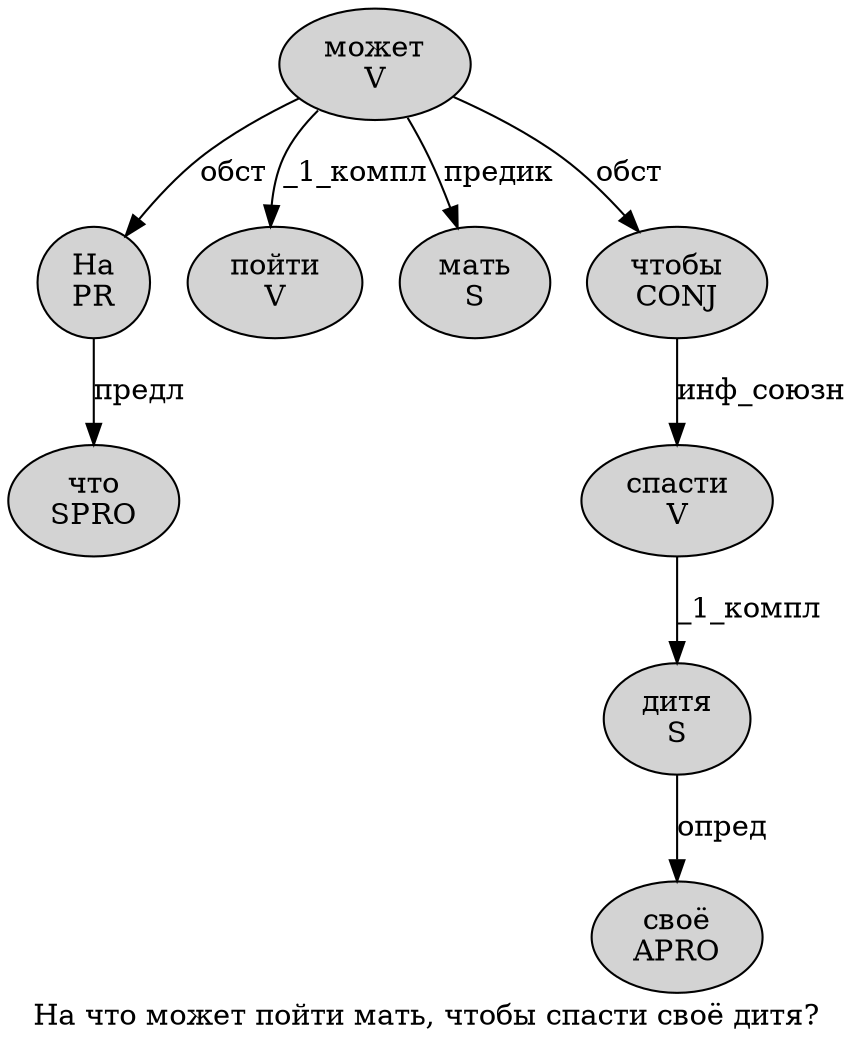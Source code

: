 digraph SENTENCE_245 {
	graph [label="На что может пойти мать, чтобы спасти своё дитя?"]
	node [style=filled]
		0 [label="На
PR" color="" fillcolor=lightgray penwidth=1 shape=ellipse]
		1 [label="что
SPRO" color="" fillcolor=lightgray penwidth=1 shape=ellipse]
		2 [label="может
V" color="" fillcolor=lightgray penwidth=1 shape=ellipse]
		3 [label="пойти
V" color="" fillcolor=lightgray penwidth=1 shape=ellipse]
		4 [label="мать
S" color="" fillcolor=lightgray penwidth=1 shape=ellipse]
		6 [label="чтобы
CONJ" color="" fillcolor=lightgray penwidth=1 shape=ellipse]
		7 [label="спасти
V" color="" fillcolor=lightgray penwidth=1 shape=ellipse]
		8 [label="своё
APRO" color="" fillcolor=lightgray penwidth=1 shape=ellipse]
		9 [label="дитя
S" color="" fillcolor=lightgray penwidth=1 shape=ellipse]
			2 -> 0 [label="обст"]
			2 -> 3 [label="_1_компл"]
			2 -> 4 [label="предик"]
			2 -> 6 [label="обст"]
			0 -> 1 [label="предл"]
			7 -> 9 [label="_1_компл"]
			6 -> 7 [label="инф_союзн"]
			9 -> 8 [label="опред"]
}
